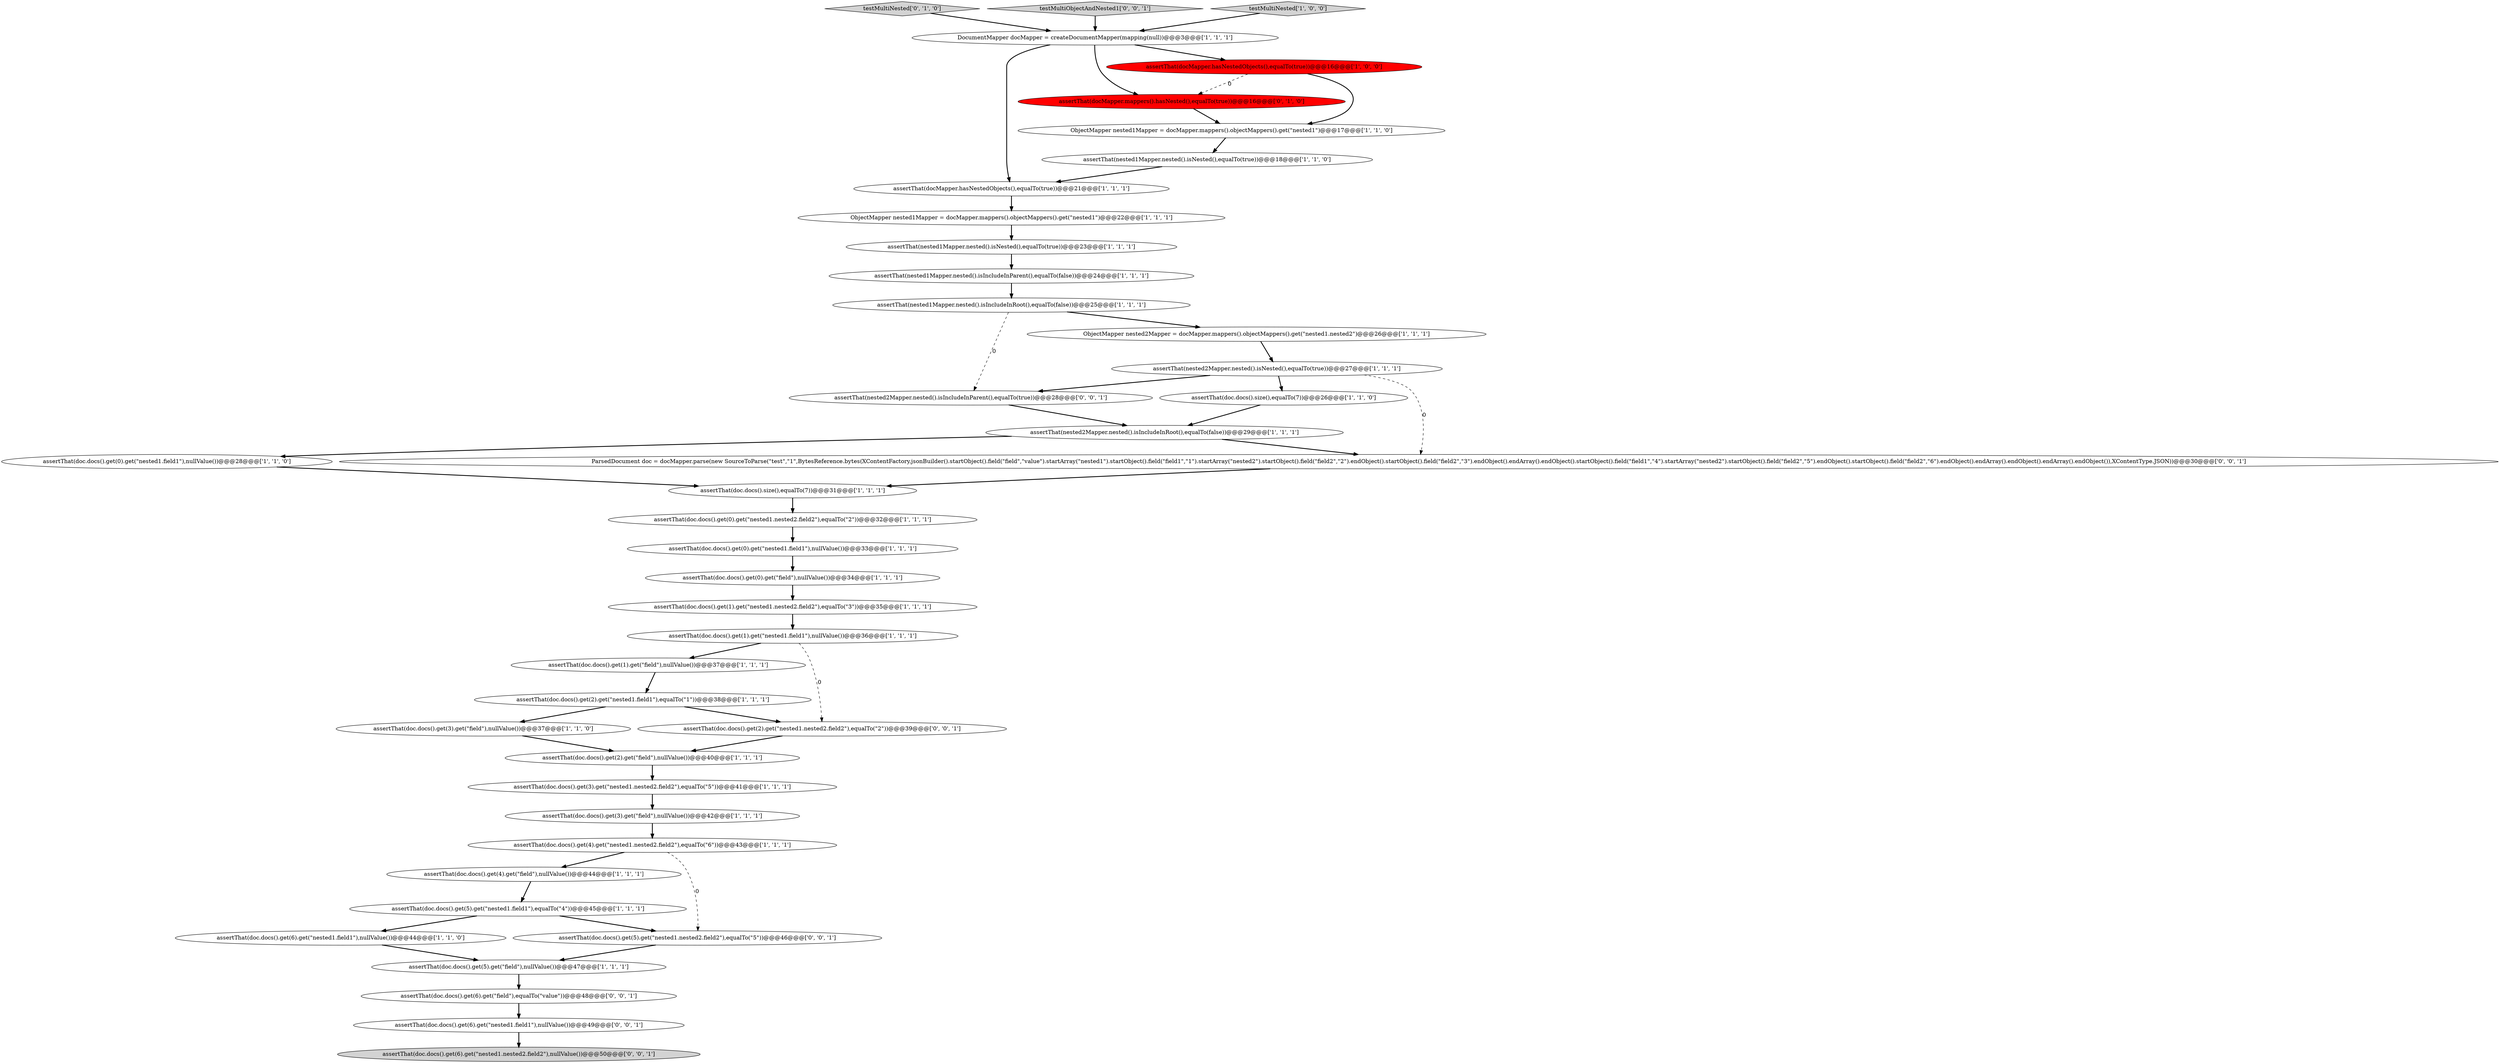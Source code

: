 digraph {
4 [style = filled, label = "assertThat(doc.docs().get(1).get(\"field\"),nullValue())@@@37@@@['1', '1', '1']", fillcolor = white, shape = ellipse image = "AAA0AAABBB1BBB"];
18 [style = filled, label = "assertThat(docMapper.hasNestedObjects(),equalTo(true))@@@16@@@['1', '0', '0']", fillcolor = red, shape = ellipse image = "AAA1AAABBB1BBB"];
24 [style = filled, label = "assertThat(doc.docs().get(3).get(\"field\"),nullValue())@@@42@@@['1', '1', '1']", fillcolor = white, shape = ellipse image = "AAA0AAABBB1BBB"];
33 [style = filled, label = "testMultiNested['0', '1', '0']", fillcolor = lightgray, shape = diamond image = "AAA0AAABBB2BBB"];
9 [style = filled, label = "assertThat(nested2Mapper.nested().isNested(),equalTo(true))@@@27@@@['1', '1', '1']", fillcolor = white, shape = ellipse image = "AAA0AAABBB1BBB"];
22 [style = filled, label = "assertThat(doc.docs().get(3).get(\"nested1.nested2.field2\"),equalTo(\"5\"))@@@41@@@['1', '1', '1']", fillcolor = white, shape = ellipse image = "AAA0AAABBB1BBB"];
17 [style = filled, label = "assertThat(doc.docs().get(4).get(\"nested1.nested2.field2\"),equalTo(\"6\"))@@@43@@@['1', '1', '1']", fillcolor = white, shape = ellipse image = "AAA0AAABBB1BBB"];
14 [style = filled, label = "ObjectMapper nested2Mapper = docMapper.mappers().objectMappers().get(\"nested1.nested2\")@@@26@@@['1', '1', '1']", fillcolor = white, shape = ellipse image = "AAA0AAABBB1BBB"];
1 [style = filled, label = "assertThat(nested1Mapper.nested().isNested(),equalTo(true))@@@23@@@['1', '1', '1']", fillcolor = white, shape = ellipse image = "AAA0AAABBB1BBB"];
25 [style = filled, label = "assertThat(doc.docs().get(2).get(\"field\"),nullValue())@@@40@@@['1', '1', '1']", fillcolor = white, shape = ellipse image = "AAA0AAABBB1BBB"];
7 [style = filled, label = "assertThat(doc.docs().get(6).get(\"nested1.field1\"),nullValue())@@@44@@@['1', '1', '0']", fillcolor = white, shape = ellipse image = "AAA0AAABBB1BBB"];
40 [style = filled, label = "assertThat(doc.docs().get(6).get(\"nested1.field1\"),nullValue())@@@49@@@['0', '0', '1']", fillcolor = white, shape = ellipse image = "AAA0AAABBB3BBB"];
0 [style = filled, label = "assertThat(doc.docs().size(),equalTo(7))@@@31@@@['1', '1', '1']", fillcolor = white, shape = ellipse image = "AAA0AAABBB1BBB"];
41 [style = filled, label = "assertThat(doc.docs().get(6).get(\"nested1.nested2.field2\"),nullValue())@@@50@@@['0', '0', '1']", fillcolor = lightgray, shape = ellipse image = "AAA0AAABBB3BBB"];
26 [style = filled, label = "assertThat(doc.docs().get(0).get(\"nested1.nested2.field2\"),equalTo(\"2\"))@@@32@@@['1', '1', '1']", fillcolor = white, shape = ellipse image = "AAA0AAABBB1BBB"];
37 [style = filled, label = "assertThat(doc.docs().get(2).get(\"nested1.nested2.field2\"),equalTo(\"2\"))@@@39@@@['0', '0', '1']", fillcolor = white, shape = ellipse image = "AAA0AAABBB3BBB"];
39 [style = filled, label = "testMultiObjectAndNested1['0', '0', '1']", fillcolor = lightgray, shape = diamond image = "AAA0AAABBB3BBB"];
31 [style = filled, label = "assertThat(docMapper.hasNestedObjects(),equalTo(true))@@@21@@@['1', '1', '1']", fillcolor = white, shape = ellipse image = "AAA0AAABBB1BBB"];
23 [style = filled, label = "assertThat(nested1Mapper.nested().isIncludeInRoot(),equalTo(false))@@@25@@@['1', '1', '1']", fillcolor = white, shape = ellipse image = "AAA0AAABBB1BBB"];
10 [style = filled, label = "testMultiNested['1', '0', '0']", fillcolor = lightgray, shape = diamond image = "AAA0AAABBB1BBB"];
16 [style = filled, label = "assertThat(doc.docs().get(2).get(\"nested1.field1\"),equalTo(\"1\"))@@@38@@@['1', '1', '1']", fillcolor = white, shape = ellipse image = "AAA0AAABBB1BBB"];
34 [style = filled, label = "ParsedDocument doc = docMapper.parse(new SourceToParse(\"test\",\"1\",BytesReference.bytes(XContentFactory.jsonBuilder().startObject().field(\"field\",\"value\").startArray(\"nested1\").startObject().field(\"field1\",\"1\").startArray(\"nested2\").startObject().field(\"field2\",\"2\").endObject().startObject().field(\"field2\",\"3\").endObject().endArray().endObject().startObject().field(\"field1\",\"4\").startArray(\"nested2\").startObject().field(\"field2\",\"5\").endObject().startObject().field(\"field2\",\"6\").endObject().endArray().endObject().endArray().endObject()),XContentType.JSON))@@@30@@@['0', '0', '1']", fillcolor = white, shape = ellipse image = "AAA0AAABBB3BBB"];
32 [style = filled, label = "assertThat(docMapper.mappers().hasNested(),equalTo(true))@@@16@@@['0', '1', '0']", fillcolor = red, shape = ellipse image = "AAA1AAABBB2BBB"];
13 [style = filled, label = "DocumentMapper docMapper = createDocumentMapper(mapping(null))@@@3@@@['1', '1', '1']", fillcolor = white, shape = ellipse image = "AAA0AAABBB1BBB"];
36 [style = filled, label = "assertThat(nested2Mapper.nested().isIncludeInParent(),equalTo(true))@@@28@@@['0', '0', '1']", fillcolor = white, shape = ellipse image = "AAA0AAABBB3BBB"];
38 [style = filled, label = "assertThat(doc.docs().get(5).get(\"nested1.nested2.field2\"),equalTo(\"5\"))@@@46@@@['0', '0', '1']", fillcolor = white, shape = ellipse image = "AAA0AAABBB3BBB"];
6 [style = filled, label = "assertThat(doc.docs().get(1).get(\"nested1.nested2.field2\"),equalTo(\"3\"))@@@35@@@['1', '1', '1']", fillcolor = white, shape = ellipse image = "AAA0AAABBB1BBB"];
11 [style = filled, label = "assertThat(doc.docs().get(0).get(\"field\"),nullValue())@@@34@@@['1', '1', '1']", fillcolor = white, shape = ellipse image = "AAA0AAABBB1BBB"];
27 [style = filled, label = "assertThat(nested2Mapper.nested().isIncludeInRoot(),equalTo(false))@@@29@@@['1', '1', '1']", fillcolor = white, shape = ellipse image = "AAA0AAABBB1BBB"];
21 [style = filled, label = "assertThat(doc.docs().get(3).get(\"field\"),nullValue())@@@37@@@['1', '1', '0']", fillcolor = white, shape = ellipse image = "AAA0AAABBB1BBB"];
35 [style = filled, label = "assertThat(doc.docs().get(6).get(\"field\"),equalTo(\"value\"))@@@48@@@['0', '0', '1']", fillcolor = white, shape = ellipse image = "AAA0AAABBB3BBB"];
2 [style = filled, label = "assertThat(doc.docs().size(),equalTo(7))@@@26@@@['1', '1', '0']", fillcolor = white, shape = ellipse image = "AAA0AAABBB1BBB"];
15 [style = filled, label = "assertThat(doc.docs().get(0).get(\"nested1.field1\"),nullValue())@@@33@@@['1', '1', '1']", fillcolor = white, shape = ellipse image = "AAA0AAABBB1BBB"];
28 [style = filled, label = "assertThat(doc.docs().get(4).get(\"field\"),nullValue())@@@44@@@['1', '1', '1']", fillcolor = white, shape = ellipse image = "AAA0AAABBB1BBB"];
3 [style = filled, label = "assertThat(doc.docs().get(1).get(\"nested1.field1\"),nullValue())@@@36@@@['1', '1', '1']", fillcolor = white, shape = ellipse image = "AAA0AAABBB1BBB"];
30 [style = filled, label = "assertThat(doc.docs().get(0).get(\"nested1.field1\"),nullValue())@@@28@@@['1', '1', '0']", fillcolor = white, shape = ellipse image = "AAA0AAABBB1BBB"];
12 [style = filled, label = "ObjectMapper nested1Mapper = docMapper.mappers().objectMappers().get(\"nested1\")@@@17@@@['1', '1', '0']", fillcolor = white, shape = ellipse image = "AAA0AAABBB1BBB"];
5 [style = filled, label = "ObjectMapper nested1Mapper = docMapper.mappers().objectMappers().get(\"nested1\")@@@22@@@['1', '1', '1']", fillcolor = white, shape = ellipse image = "AAA0AAABBB1BBB"];
19 [style = filled, label = "assertThat(doc.docs().get(5).get(\"field\"),nullValue())@@@47@@@['1', '1', '1']", fillcolor = white, shape = ellipse image = "AAA0AAABBB1BBB"];
20 [style = filled, label = "assertThat(nested1Mapper.nested().isNested(),equalTo(true))@@@18@@@['1', '1', '0']", fillcolor = white, shape = ellipse image = "AAA0AAABBB1BBB"];
29 [style = filled, label = "assertThat(doc.docs().get(5).get(\"nested1.field1\"),equalTo(\"4\"))@@@45@@@['1', '1', '1']", fillcolor = white, shape = ellipse image = "AAA0AAABBB1BBB"];
8 [style = filled, label = "assertThat(nested1Mapper.nested().isIncludeInParent(),equalTo(false))@@@24@@@['1', '1', '1']", fillcolor = white, shape = ellipse image = "AAA0AAABBB1BBB"];
28->29 [style = bold, label=""];
6->3 [style = bold, label=""];
16->37 [style = bold, label=""];
13->32 [style = bold, label=""];
1->8 [style = bold, label=""];
0->26 [style = bold, label=""];
8->23 [style = bold, label=""];
25->22 [style = bold, label=""];
9->2 [style = bold, label=""];
32->12 [style = bold, label=""];
39->13 [style = bold, label=""];
3->37 [style = dashed, label="0"];
27->30 [style = bold, label=""];
11->6 [style = bold, label=""];
31->5 [style = bold, label=""];
37->25 [style = bold, label=""];
18->12 [style = bold, label=""];
12->20 [style = bold, label=""];
20->31 [style = bold, label=""];
21->25 [style = bold, label=""];
17->38 [style = dashed, label="0"];
3->4 [style = bold, label=""];
33->13 [style = bold, label=""];
34->0 [style = bold, label=""];
38->19 [style = bold, label=""];
9->34 [style = dashed, label="0"];
23->14 [style = bold, label=""];
23->36 [style = dashed, label="0"];
5->1 [style = bold, label=""];
35->40 [style = bold, label=""];
17->28 [style = bold, label=""];
27->34 [style = bold, label=""];
15->11 [style = bold, label=""];
36->27 [style = bold, label=""];
10->13 [style = bold, label=""];
16->21 [style = bold, label=""];
19->35 [style = bold, label=""];
26->15 [style = bold, label=""];
24->17 [style = bold, label=""];
40->41 [style = bold, label=""];
2->27 [style = bold, label=""];
29->7 [style = bold, label=""];
14->9 [style = bold, label=""];
29->38 [style = bold, label=""];
30->0 [style = bold, label=""];
22->24 [style = bold, label=""];
13->31 [style = bold, label=""];
7->19 [style = bold, label=""];
4->16 [style = bold, label=""];
13->18 [style = bold, label=""];
18->32 [style = dashed, label="0"];
9->36 [style = bold, label=""];
}
